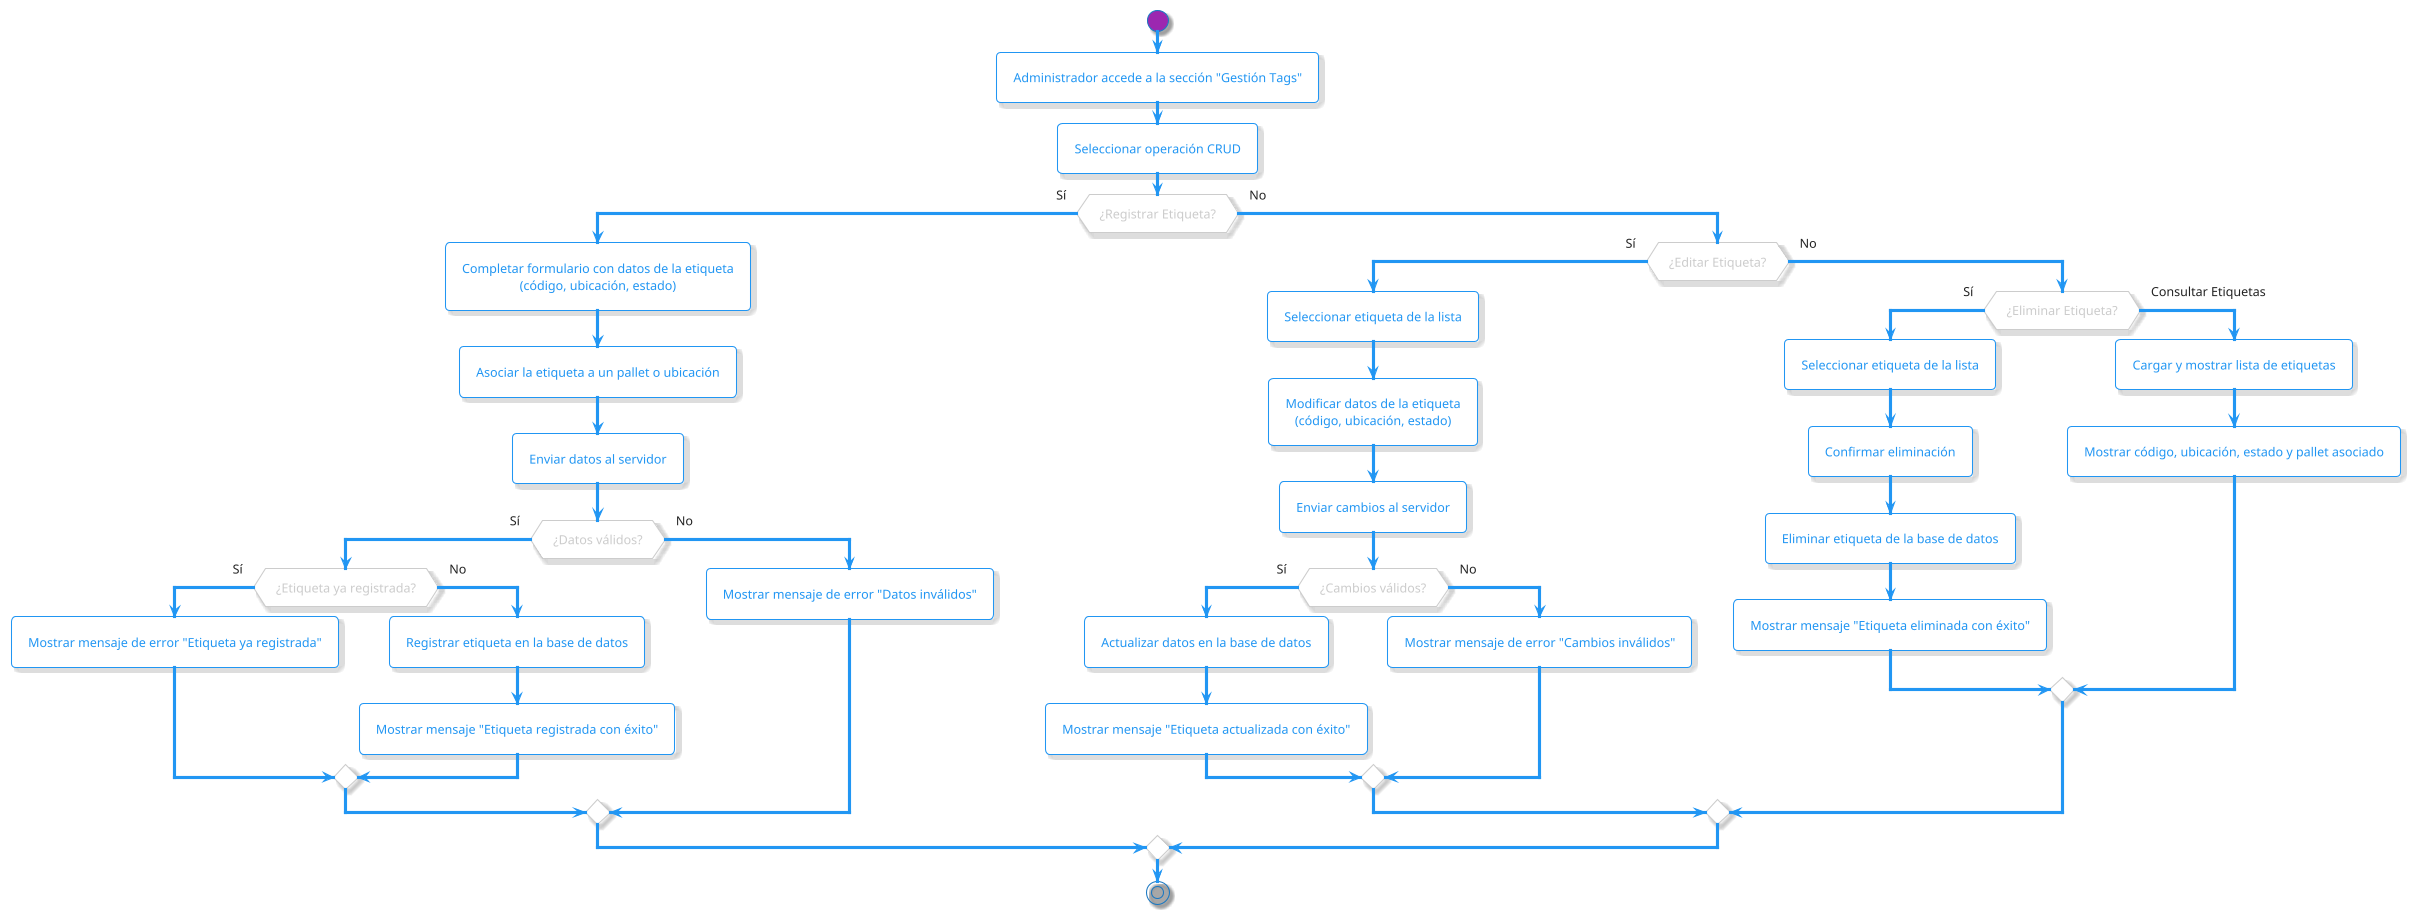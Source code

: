 @startuml Gestión-Etiquetas
!theme materia-outline
skinparam defaultTextAlignment center
skinparam linetype ortho

start
:Administrador accede a la sección "Gestión Tags";

:Seleccionar operación CRUD;

if (¿Registrar Etiqueta?) then (Sí)
  :Completar formulario con datos de la etiqueta\n(código, ubicación, estado);
  :Asociar la etiqueta a un pallet o ubicación;
  :Enviar datos al servidor;
  if (¿Datos válidos?) then (Sí)
    if (¿Etiqueta ya registrada?) then (Sí)
      :Mostrar mensaje de error "Etiqueta ya registrada";
    else (No)
      :Registrar etiqueta en la base de datos;
      :Mostrar mensaje "Etiqueta registrada con éxito";
    endif
  else (No)
    :Mostrar mensaje de error "Datos inválidos";
  endif
else (No)
  if (¿Editar Etiqueta?) then (Sí)
    :Seleccionar etiqueta de la lista;
    :Modificar datos de la etiqueta\n(código, ubicación, estado);
    :Enviar cambios al servidor;
    if (¿Cambios válidos?) then (Sí)
      :Actualizar datos en la base de datos;
      :Mostrar mensaje "Etiqueta actualizada con éxito";
    else (No)
      :Mostrar mensaje de error "Cambios inválidos";
    endif
  else (No)
    if (¿Eliminar Etiqueta?) then (Sí)
      :Seleccionar etiqueta de la lista;
      :Confirmar eliminación;
      :Eliminar etiqueta de la base de datos;
      :Mostrar mensaje "Etiqueta eliminada con éxito";
    else (Consultar Etiquetas)
      :Cargar y mostrar lista de etiquetas;
      :Mostrar código, ubicación, estado y pallet asociado;
    endif
  endif
endif
stop
@enduml